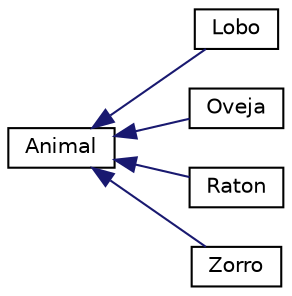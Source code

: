 digraph "Graphical Class Hierarchy"
{
  edge [fontname="Helvetica",fontsize="10",labelfontname="Helvetica",labelfontsize="10"];
  node [fontname="Helvetica",fontsize="10",shape=record];
  rankdir="LR";
  Node1 [label="Animal",height=0.2,width=0.4,color="black", fillcolor="white", style="filled",URL="$class_animal.html"];
  Node1 -> Node2 [dir="back",color="midnightblue",fontsize="10",style="solid",fontname="Helvetica"];
  Node2 [label="Lobo",height=0.2,width=0.4,color="black", fillcolor="white", style="filled",URL="$class_lobo.html"];
  Node1 -> Node3 [dir="back",color="midnightblue",fontsize="10",style="solid",fontname="Helvetica"];
  Node3 [label="Oveja",height=0.2,width=0.4,color="black", fillcolor="white", style="filled",URL="$class_oveja.html"];
  Node1 -> Node4 [dir="back",color="midnightblue",fontsize="10",style="solid",fontname="Helvetica"];
  Node4 [label="Raton",height=0.2,width=0.4,color="black", fillcolor="white", style="filled",URL="$class_raton.html"];
  Node1 -> Node5 [dir="back",color="midnightblue",fontsize="10",style="solid",fontname="Helvetica"];
  Node5 [label="Zorro",height=0.2,width=0.4,color="black", fillcolor="white", style="filled",URL="$class_zorro.html"];
}
